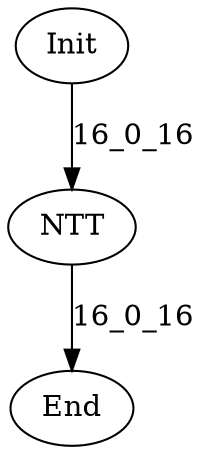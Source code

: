 digraph G {
Init[label="Init"];
End[label="End"];
NTT[label="NTT"];
Init -> NTT[label="16_0_16"];
NTT -> End[label="16_0_16"];
}